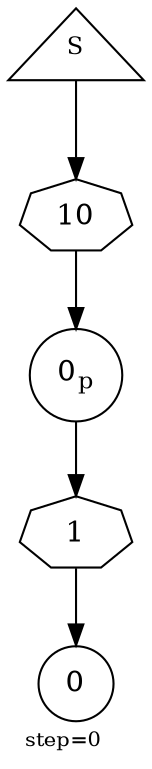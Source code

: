 digraph {
  graph  [labelloc=bottom,labeljust=left,fontsize="10",label="step=0"];
  "378" [shape=triangle,peripheries="1",label=<<SUP>S</SUP>>,labelfontcolor=black,color=black];
  "380" [shape=circle,peripheries="1",label=<0<SUB>p</SUB>>,labelfontcolor=black,color=black];
  "389" [shape=circle,peripheries="1",label=<0>,labelfontcolor=black,color=black];
  "379" [label=<1>,peripheries="1",color=black,shape=septagon];
  "380" -> "379" [color=black];
  "379" -> "389" [color=black];
  "381" [label=<10>,peripheries="1",color=black,shape=septagon];
  "378" -> "381" [color=black];
  "381" -> "380" [color=black];
}